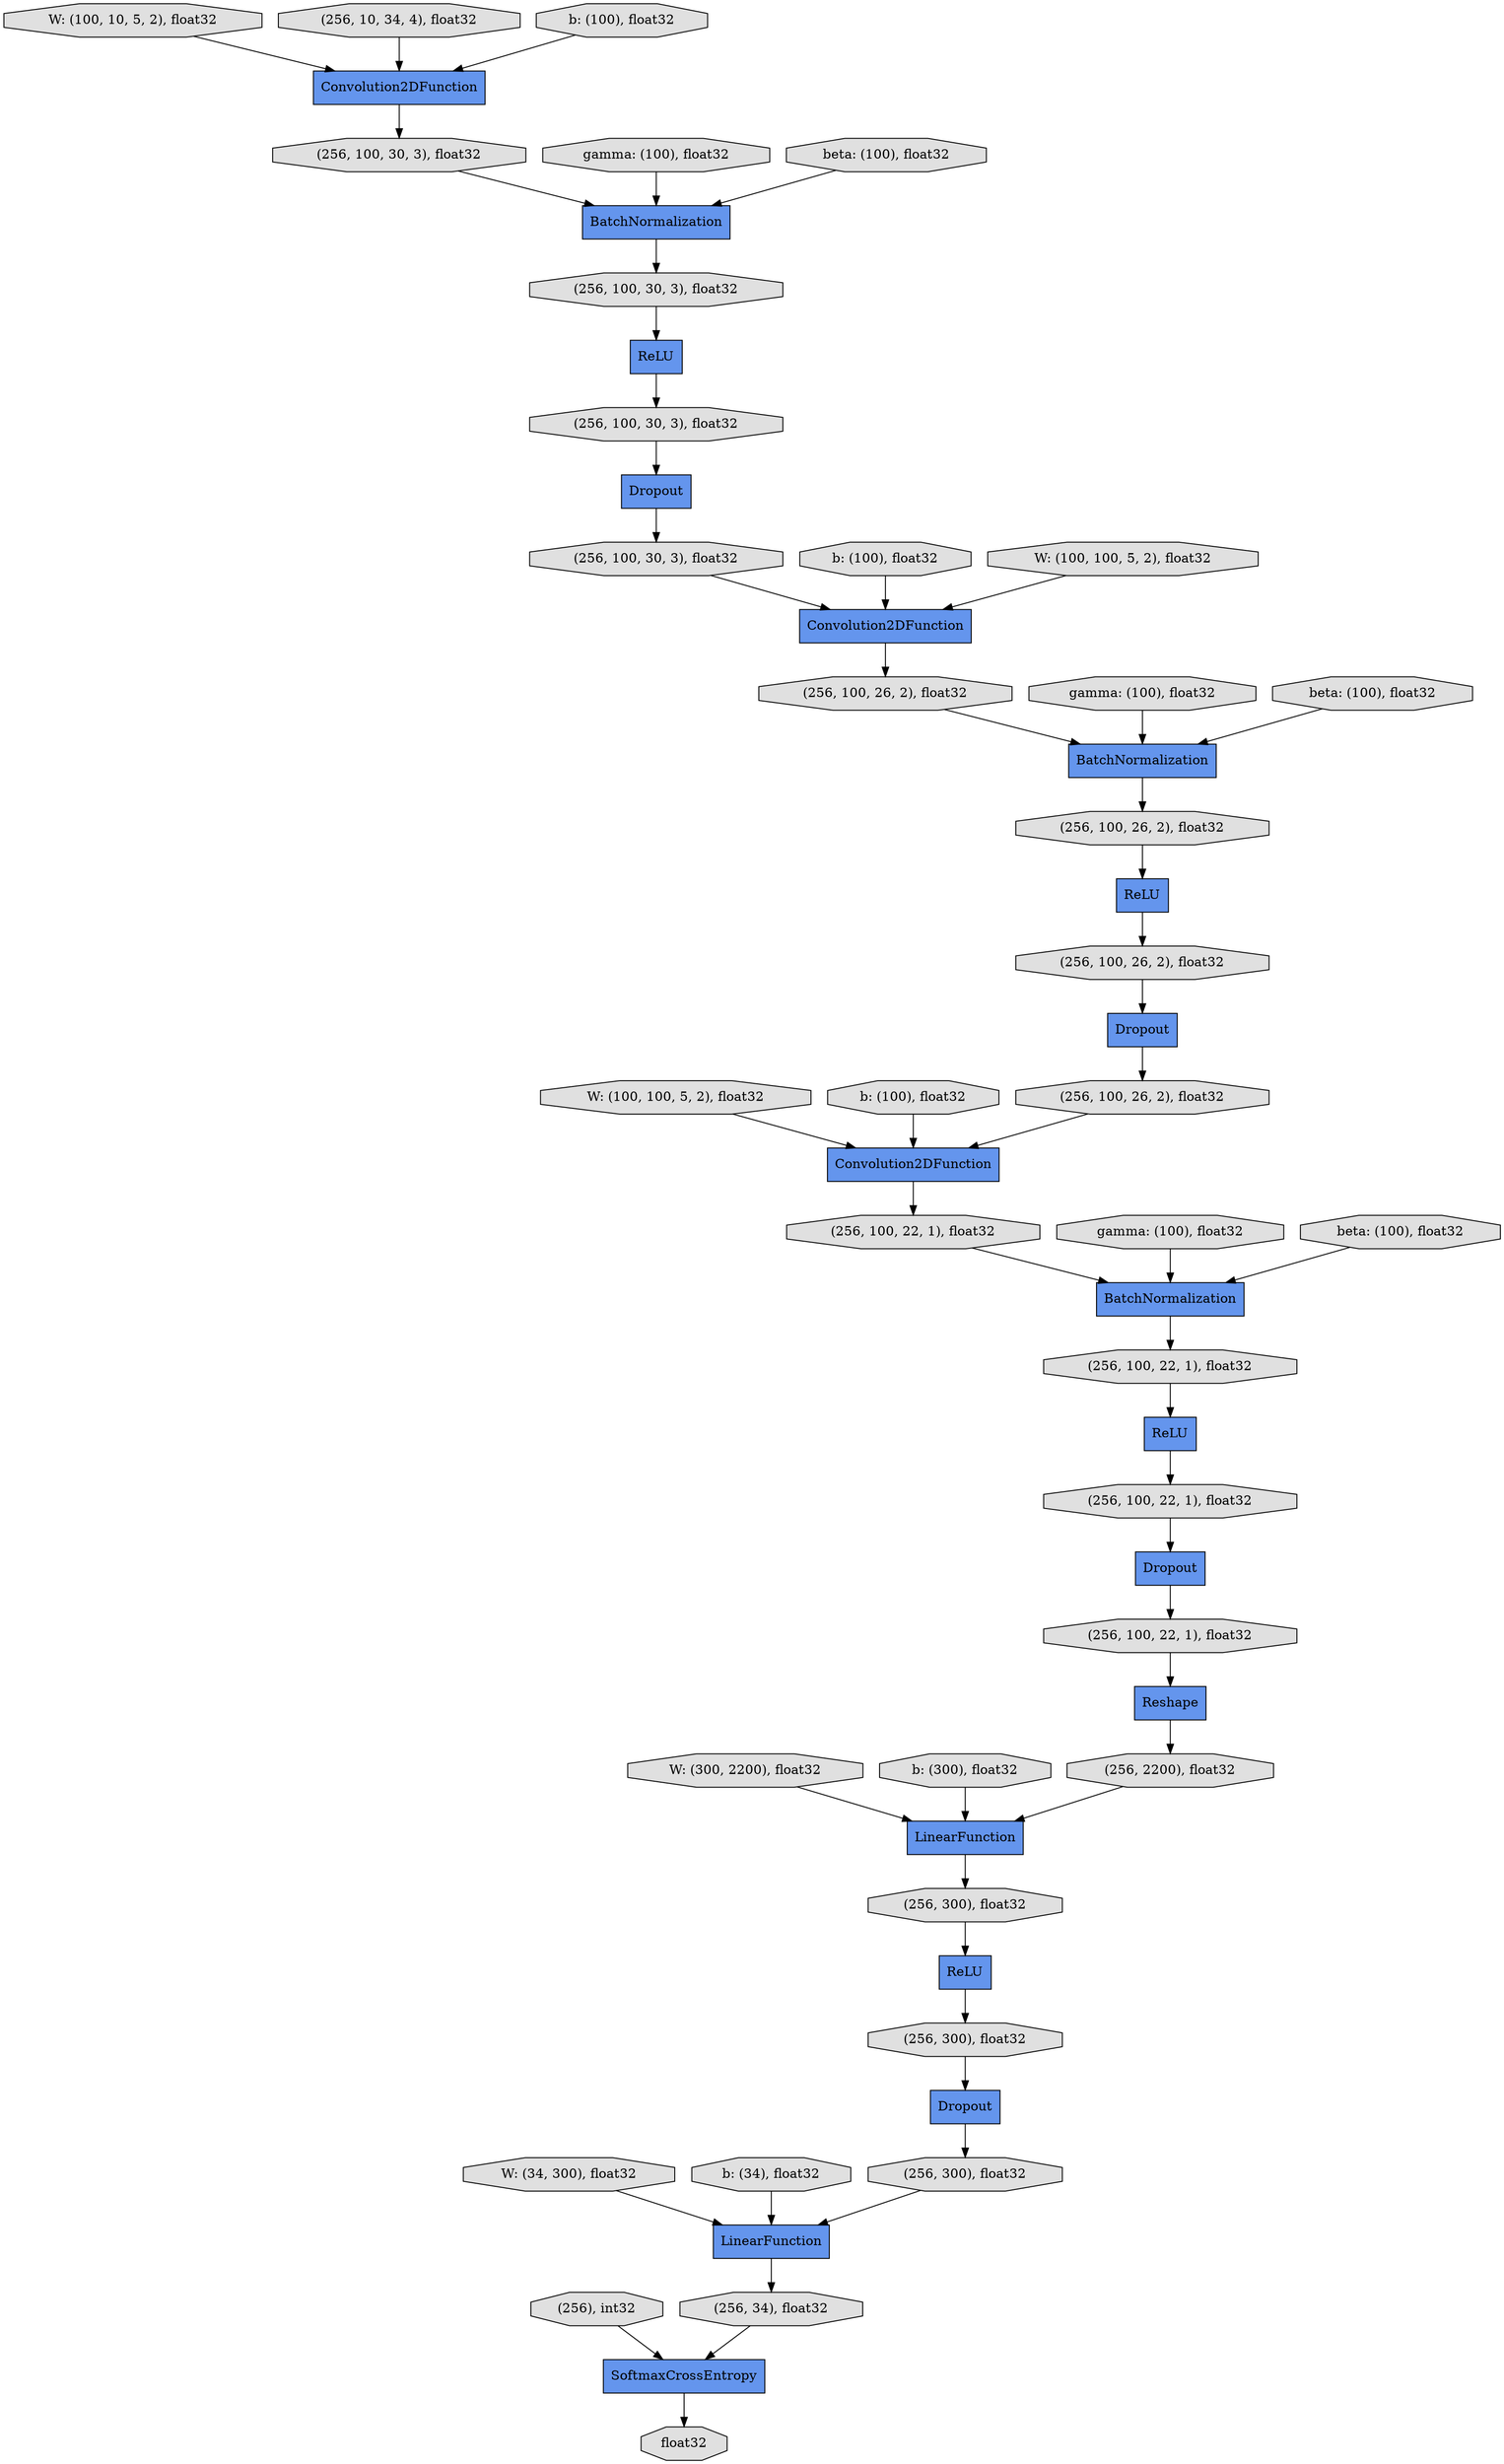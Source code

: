 digraph graphname{rankdir=TB;140233579249736 [label="ReLU",shape="record",fillcolor="#6495ED",style="filled"];140233579251808 [label="(256, 300), float32",shape="octagon",fillcolor="#E0E0E0",style="filled"];140233579173984 [label="(256, 100, 30, 3), float32",shape="octagon",fillcolor="#E0E0E0",style="filled"];140233579249792 [label="(256, 100, 22, 1), float32",shape="octagon",fillcolor="#E0E0E0",style="filled"];140233579174040 [label="BatchNormalization",shape="record",fillcolor="#6495ED",style="filled"];140234946355328 [label="b: (100), float32",shape="octagon",fillcolor="#E0E0E0",style="filled"];140234946603160 [label="W: (100, 10, 5, 2), float32",shape="octagon",fillcolor="#E0E0E0",style="filled"];140233579172080 [label="Convolution2DFunction",shape="record",fillcolor="#6495ED",style="filled"];140233579172136 [label="BatchNormalization",shape="record",fillcolor="#6495ED",style="filled"];140233579174264 [label="Convolution2DFunction",shape="record",fillcolor="#6495ED",style="filled"];140233579252144 [label="(256, 300), float32",shape="octagon",fillcolor="#E0E0E0",style="filled"];140234946357680 [label="gamma: (100), float32",shape="octagon",fillcolor="#E0E0E0",style="filled"];140233579250128 [label="Dropout",shape="record",fillcolor="#6495ED",style="filled"];140234946355664 [label="W: (100, 100, 5, 2), float32",shape="octagon",fillcolor="#E0E0E0",style="filled"];140233579174432 [label="ReLU",shape="record",fillcolor="#6495ED",style="filled"];140233579250240 [label="(256, 100, 22, 1), float32",shape="octagon",fillcolor="#E0E0E0",style="filled"];140233579174488 [label="(256, 100, 26, 2), float32",shape="octagon",fillcolor="#E0E0E0",style="filled"];140233579172472 [label="(256, 10, 34, 4), float32",shape="octagon",fillcolor="#E0E0E0",style="filled"];140234946357904 [label="beta: (100), float32",shape="octagon",fillcolor="#E0E0E0",style="filled"];140233579250352 [label="Reshape",shape="record",fillcolor="#6495ED",style="filled"];140233579252424 [label="LinearFunction",shape="record",fillcolor="#6495ED",style="filled"];140234946355888 [label="b: (100), float32",shape="octagon",fillcolor="#E0E0E0",style="filled"];140233579172584 [label="ReLU",shape="record",fillcolor="#6495ED",style="filled"];140233579250464 [label="(256, 100, 22, 1), float32",shape="octagon",fillcolor="#E0E0E0",style="filled"];140233579252536 [label="SoftmaxCrossEntropy",shape="record",fillcolor="#6495ED",style="filled"];140233579172640 [label="(256, 100, 30, 3), float32",shape="octagon",fillcolor="#E0E0E0",style="filled"];140233579252648 [label="(256, 34), float32",shape="octagon",fillcolor="#E0E0E0",style="filled"];140233579174824 [label="Dropout",shape="record",fillcolor="#6495ED",style="filled"];140234946356224 [label="gamma: (100), float32",shape="octagon",fillcolor="#E0E0E0",style="filled"];140233579174936 [label="(256, 100, 26, 2), float32",shape="octagon",fillcolor="#E0E0E0",style="filled"];140233579252816 [label="(256), int32",shape="octagon",fillcolor="#E0E0E0",style="filled"];140233579250800 [label="(256, 100, 22, 1), float32",shape="octagon",fillcolor="#E0E0E0",style="filled"];140234946358408 [label="W: (300, 2200), float32",shape="octagon",fillcolor="#E0E0E0",style="filled"];140233579250912 [label="ReLU",shape="record",fillcolor="#6495ED",style="filled"];140233579175160 [label="(256, 100, 26, 2), float32",shape="octagon",fillcolor="#E0E0E0",style="filled"];140234946356448 [label="beta: (100), float32",shape="octagon",fillcolor="#E0E0E0",style="filled"];140233579251024 [label="(256, 2200), float32",shape="octagon",fillcolor="#E0E0E0",style="filled"];140234946358632 [label="b: (300), float32",shape="octagon",fillcolor="#E0E0E0",style="filled"];140233579173200 [label="Dropout",shape="record",fillcolor="#6495ED",style="filled"];140233579173256 [label="(256, 100, 30, 3), float32",shape="octagon",fillcolor="#E0E0E0",style="filled"];140234887406928 [label="b: (100), float32",shape="octagon",fillcolor="#E0E0E0",style="filled"];140233579175440 [label="BatchNormalization",shape="record",fillcolor="#6495ED",style="filled"];140233579173424 [label="(256, 100, 30, 3), float32",shape="octagon",fillcolor="#E0E0E0",style="filled"];140233579175496 [label="(256, 100, 26, 2), float32",shape="octagon",fillcolor="#E0E0E0",style="filled"];140233579251304 [label="LinearFunction",shape="record",fillcolor="#6495ED",style="filled"];140234946358968 [label="W: (34, 300), float32",shape="octagon",fillcolor="#E0E0E0",style="filled"];140234946356952 [label="gamma: (100), float32",shape="octagon",fillcolor="#E0E0E0",style="filled"];140233579253488 [label="float32",shape="octagon",fillcolor="#E0E0E0",style="filled"];140233579251472 [label="Dropout",shape="record",fillcolor="#6495ED",style="filled"];140233579175776 [label="Convolution2DFunction",shape="record",fillcolor="#6495ED",style="filled"];140234946244448 [label="W: (100, 100, 5, 2), float32",shape="octagon",fillcolor="#E0E0E0",style="filled"];140233579251584 [label="(256, 300), float32",shape="octagon",fillcolor="#E0E0E0",style="filled"];140234946359192 [label="b: (34), float32",shape="octagon",fillcolor="#E0E0E0",style="filled"];140234946357176 [label="beta: (100), float32",shape="octagon",fillcolor="#E0E0E0",style="filled"];140233579250128 -> 140233579250800;140233579174264 -> 140233579174488;140234946355328 -> 140233579174264;140233579249792 -> 140233579175440;140233579172136 -> 140233579173256;140234946356224 -> 140233579172136;140234946359192 -> 140233579252424;140233579250912 -> 140233579251808;140233579250464 -> 140233579250128;140233579172080 -> 140233579172640;140233579172640 -> 140233579172136;140234946358968 -> 140233579252424;140233579174488 -> 140233579174040;140234887406928 -> 140233579172080;140234946603160 -> 140233579172080;140233579252816 -> 140233579252536;140233579173424 -> 140233579173200;140233579250352 -> 140233579251024;140234946358632 -> 140233579251304;140233579250800 -> 140233579250352;140233579251024 -> 140233579251304;140233579251808 -> 140233579251472;140233579251472 -> 140233579252144;140233579252648 -> 140233579252536;140233579175160 -> 140233579174824;140234946357176 -> 140233579174040;140233579174936 -> 140233579174432;140234946357904 -> 140233579175440;140233579174040 -> 140233579174936;140233579172472 -> 140233579172080;140233579250240 -> 140233579249736;140233579252144 -> 140233579252424;140233579175440 -> 140233579250240;140234946355664 -> 140233579175776;140233579252536 -> 140233579253488;140233579251584 -> 140233579250912;140233579173256 -> 140233579172584;140233579173984 -> 140233579174264;140233579251304 -> 140233579251584;140233579175776 -> 140233579249792;140233579175496 -> 140233579175776;140233579174824 -> 140233579175496;140234946358408 -> 140233579251304;140233579174432 -> 140233579175160;140234946356952 -> 140233579174040;140233579173200 -> 140233579173984;140234946357680 -> 140233579175440;140234946244448 -> 140233579174264;140233579252424 -> 140233579252648;140233579249736 -> 140233579250464;140234946356448 -> 140233579172136;140234946355888 -> 140233579175776;140233579172584 -> 140233579173424;}